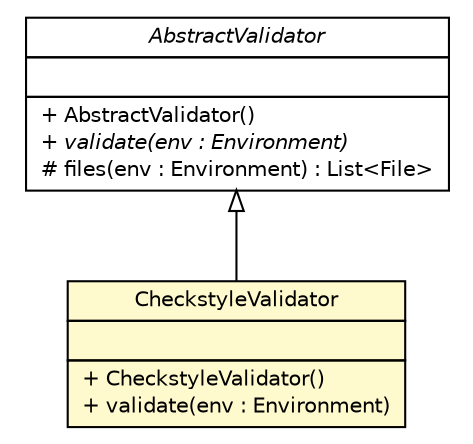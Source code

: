 #!/usr/local/bin/dot
#
# Class diagram 
# Generated by UMLGraph version 5.1 (http://www.umlgraph.org/)
#

digraph G {
	edge [fontname="Helvetica",fontsize=10,labelfontname="Helvetica",labelfontsize=10];
	node [fontname="Helvetica",fontsize=10,shape=plaintext];
	nodesep=0.25;
	ranksep=0.5;
	// com.qulice.maven.AbstractValidator
	c50 [label=<<table title="com.qulice.maven.AbstractValidator" border="0" cellborder="1" cellspacing="0" cellpadding="2" port="p" href="./AbstractValidator.html">
		<tr><td><table border="0" cellspacing="0" cellpadding="1">
<tr><td align="center" balign="center"><font face="Helvetica-Oblique"> AbstractValidator </font></td></tr>
		</table></td></tr>
		<tr><td><table border="0" cellspacing="0" cellpadding="1">
<tr><td align="left" balign="left">  </td></tr>
		</table></td></tr>
		<tr><td><table border="0" cellspacing="0" cellpadding="1">
<tr><td align="left" balign="left"> + AbstractValidator() </td></tr>
<tr><td align="left" balign="left"><font face="Helvetica-Oblique" point-size="10.0"> + validate(env : Environment) </font></td></tr>
<tr><td align="left" balign="left"> # files(env : Environment) : List&lt;File&gt; </td></tr>
		</table></td></tr>
		</table>>, fontname="Helvetica", fontcolor="black", fontsize=10.0];
	// com.qulice.maven.CheckstyleValidator
	c52 [label=<<table title="com.qulice.maven.CheckstyleValidator" border="0" cellborder="1" cellspacing="0" cellpadding="2" port="p" bgcolor="lemonChiffon" href="./CheckstyleValidator.html">
		<tr><td><table border="0" cellspacing="0" cellpadding="1">
<tr><td align="center" balign="center"> CheckstyleValidator </td></tr>
		</table></td></tr>
		<tr><td><table border="0" cellspacing="0" cellpadding="1">
<tr><td align="left" balign="left">  </td></tr>
		</table></td></tr>
		<tr><td><table border="0" cellspacing="0" cellpadding="1">
<tr><td align="left" balign="left"> + CheckstyleValidator() </td></tr>
<tr><td align="left" balign="left"> + validate(env : Environment) </td></tr>
		</table></td></tr>
		</table>>, fontname="Helvetica", fontcolor="black", fontsize=10.0];
	//com.qulice.maven.CheckstyleValidator extends com.qulice.maven.AbstractValidator
	c50:p -> c52:p [dir=back,arrowtail=empty];
}

